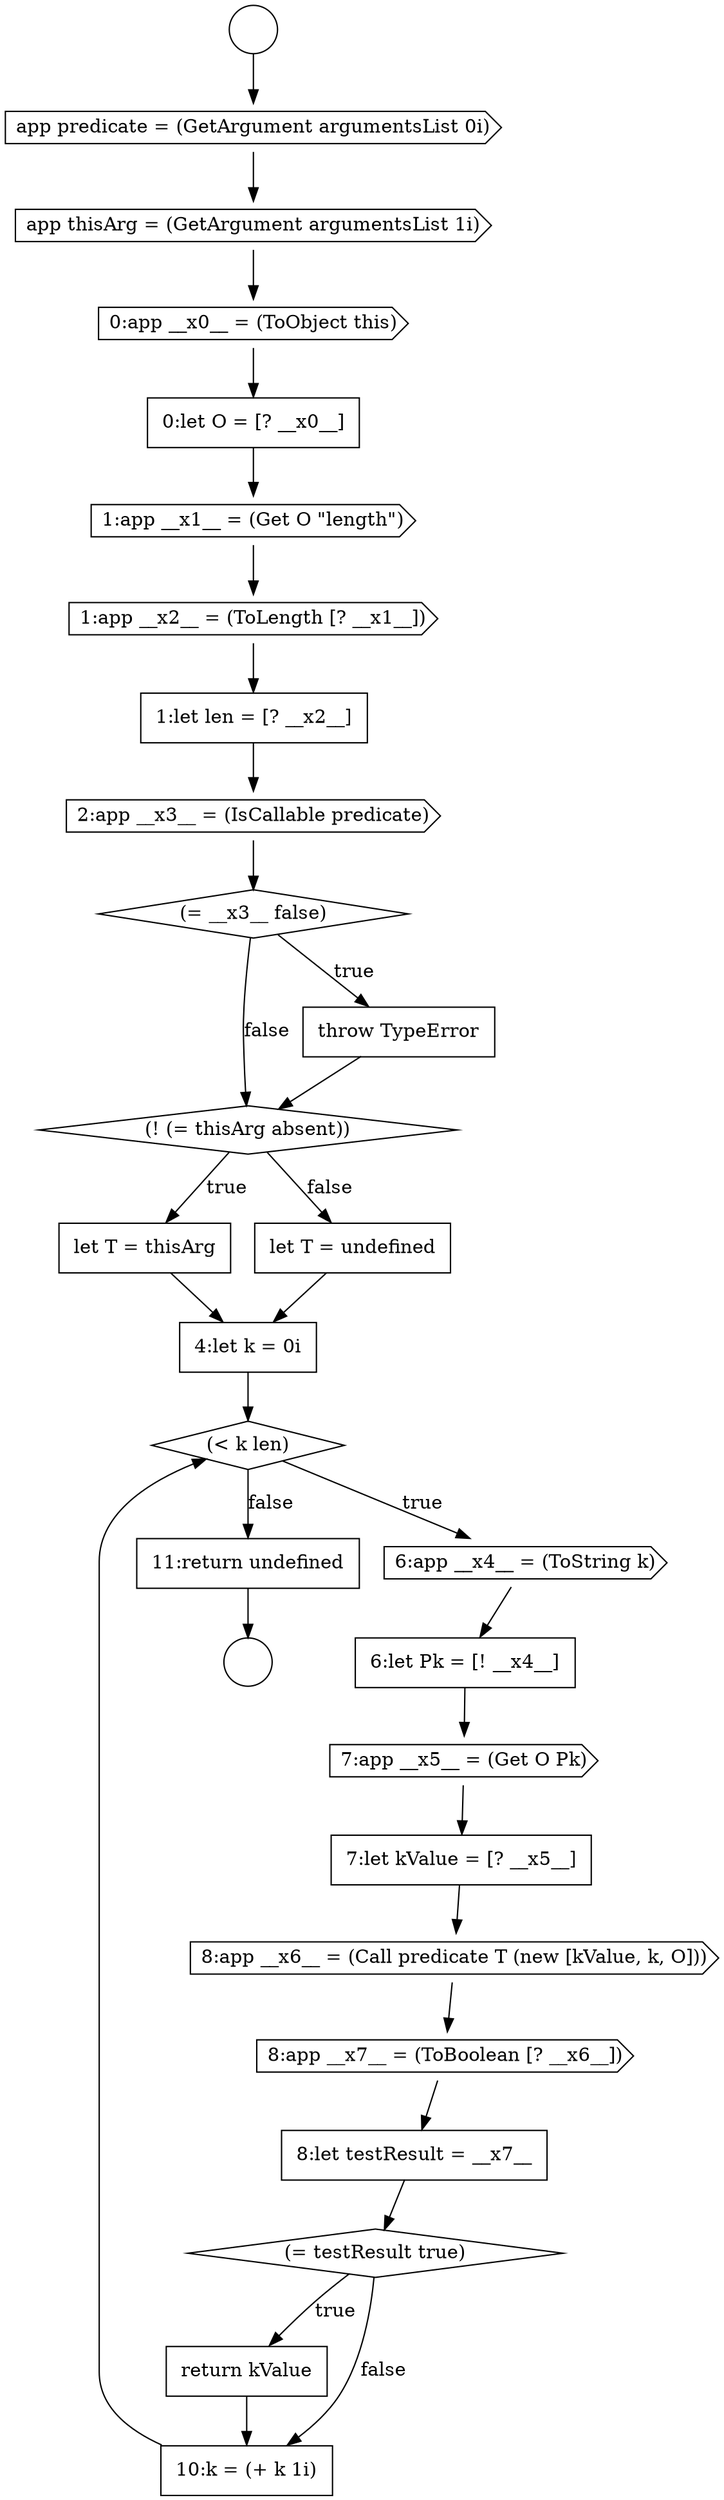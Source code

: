 digraph {
  node15138 [shape=circle label=" " color="black" fillcolor="white" style=filled]
  node15158 [shape=none, margin=0, label=<<font color="black">
    <table border="0" cellborder="1" cellspacing="0" cellpadding="10">
      <tr><td align="left">7:let kValue = [? __x5__]</td></tr>
    </table>
  </font>> color="black" fillcolor="white" style=filled]
  node15146 [shape=none, margin=0, label=<<font color="black">
    <table border="0" cellborder="1" cellspacing="0" cellpadding="10">
      <tr><td align="left">1:let len = [? __x2__]</td></tr>
    </table>
  </font>> color="black" fillcolor="white" style=filled]
  node15161 [shape=none, margin=0, label=<<font color="black">
    <table border="0" cellborder="1" cellspacing="0" cellpadding="10">
      <tr><td align="left">8:let testResult = __x7__</td></tr>
    </table>
  </font>> color="black" fillcolor="white" style=filled]
  node15150 [shape=diamond, label=<<font color="black">(! (= thisArg absent))</font>> color="black" fillcolor="white" style=filled]
  node15165 [shape=none, margin=0, label=<<font color="black">
    <table border="0" cellborder="1" cellspacing="0" cellpadding="10">
      <tr><td align="left">11:return undefined</td></tr>
    </table>
  </font>> color="black" fillcolor="white" style=filled]
  node15142 [shape=cds, label=<<font color="black">0:app __x0__ = (ToObject this)</font>> color="black" fillcolor="white" style=filled]
  node15151 [shape=none, margin=0, label=<<font color="black">
    <table border="0" cellborder="1" cellspacing="0" cellpadding="10">
      <tr><td align="left">let T = thisArg</td></tr>
    </table>
  </font>> color="black" fillcolor="white" style=filled]
  node15147 [shape=cds, label=<<font color="black">2:app __x3__ = (IsCallable predicate)</font>> color="black" fillcolor="white" style=filled]
  node15160 [shape=cds, label=<<font color="black">8:app __x7__ = (ToBoolean [? __x6__])</font>> color="black" fillcolor="white" style=filled]
  node15155 [shape=cds, label=<<font color="black">6:app __x4__ = (ToString k)</font>> color="black" fillcolor="white" style=filled]
  node15140 [shape=cds, label=<<font color="black">app predicate = (GetArgument argumentsList 0i)</font>> color="black" fillcolor="white" style=filled]
  node15152 [shape=none, margin=0, label=<<font color="black">
    <table border="0" cellborder="1" cellspacing="0" cellpadding="10">
      <tr><td align="left">let T = undefined</td></tr>
    </table>
  </font>> color="black" fillcolor="white" style=filled]
  node15163 [shape=none, margin=0, label=<<font color="black">
    <table border="0" cellborder="1" cellspacing="0" cellpadding="10">
      <tr><td align="left">return kValue</td></tr>
    </table>
  </font>> color="black" fillcolor="white" style=filled]
  node15148 [shape=diamond, label=<<font color="black">(= __x3__ false)</font>> color="black" fillcolor="white" style=filled]
  node15144 [shape=cds, label=<<font color="black">1:app __x1__ = (Get O &quot;length&quot;)</font>> color="black" fillcolor="white" style=filled]
  node15139 [shape=circle label=" " color="black" fillcolor="white" style=filled]
  node15145 [shape=cds, label=<<font color="black">1:app __x2__ = (ToLength [? __x1__])</font>> color="black" fillcolor="white" style=filled]
  node15164 [shape=none, margin=0, label=<<font color="black">
    <table border="0" cellborder="1" cellspacing="0" cellpadding="10">
      <tr><td align="left">10:k = (+ k 1i)</td></tr>
    </table>
  </font>> color="black" fillcolor="white" style=filled]
  node15143 [shape=none, margin=0, label=<<font color="black">
    <table border="0" cellborder="1" cellspacing="0" cellpadding="10">
      <tr><td align="left">0:let O = [? __x0__]</td></tr>
    </table>
  </font>> color="black" fillcolor="white" style=filled]
  node15153 [shape=none, margin=0, label=<<font color="black">
    <table border="0" cellborder="1" cellspacing="0" cellpadding="10">
      <tr><td align="left">4:let k = 0i</td></tr>
    </table>
  </font>> color="black" fillcolor="white" style=filled]
  node15156 [shape=none, margin=0, label=<<font color="black">
    <table border="0" cellborder="1" cellspacing="0" cellpadding="10">
      <tr><td align="left">6:let Pk = [! __x4__]</td></tr>
    </table>
  </font>> color="black" fillcolor="white" style=filled]
  node15157 [shape=cds, label=<<font color="black">7:app __x5__ = (Get O Pk)</font>> color="black" fillcolor="white" style=filled]
  node15162 [shape=diamond, label=<<font color="black">(= testResult true)</font>> color="black" fillcolor="white" style=filled]
  node15141 [shape=cds, label=<<font color="black">app thisArg = (GetArgument argumentsList 1i)</font>> color="black" fillcolor="white" style=filled]
  node15149 [shape=none, margin=0, label=<<font color="black">
    <table border="0" cellborder="1" cellspacing="0" cellpadding="10">
      <tr><td align="left">throw TypeError</td></tr>
    </table>
  </font>> color="black" fillcolor="white" style=filled]
  node15154 [shape=diamond, label=<<font color="black">(&lt; k len)</font>> color="black" fillcolor="white" style=filled]
  node15159 [shape=cds, label=<<font color="black">8:app __x6__ = (Call predicate T (new [kValue, k, O]))</font>> color="black" fillcolor="white" style=filled]
  node15148 -> node15149 [label=<<font color="black">true</font>> color="black"]
  node15148 -> node15150 [label=<<font color="black">false</font>> color="black"]
  node15147 -> node15148 [ color="black"]
  node15138 -> node15140 [ color="black"]
  node15155 -> node15156 [ color="black"]
  node15158 -> node15159 [ color="black"]
  node15156 -> node15157 [ color="black"]
  node15154 -> node15155 [label=<<font color="black">true</font>> color="black"]
  node15154 -> node15165 [label=<<font color="black">false</font>> color="black"]
  node15165 -> node15139 [ color="black"]
  node15163 -> node15164 [ color="black"]
  node15145 -> node15146 [ color="black"]
  node15140 -> node15141 [ color="black"]
  node15151 -> node15153 [ color="black"]
  node15143 -> node15144 [ color="black"]
  node15161 -> node15162 [ color="black"]
  node15157 -> node15158 [ color="black"]
  node15142 -> node15143 [ color="black"]
  node15141 -> node15142 [ color="black"]
  node15164 -> node15154 [ color="black"]
  node15153 -> node15154 [ color="black"]
  node15146 -> node15147 [ color="black"]
  node15144 -> node15145 [ color="black"]
  node15162 -> node15163 [label=<<font color="black">true</font>> color="black"]
  node15162 -> node15164 [label=<<font color="black">false</font>> color="black"]
  node15160 -> node15161 [ color="black"]
  node15150 -> node15151 [label=<<font color="black">true</font>> color="black"]
  node15150 -> node15152 [label=<<font color="black">false</font>> color="black"]
  node15159 -> node15160 [ color="black"]
  node15149 -> node15150 [ color="black"]
  node15152 -> node15153 [ color="black"]
}
